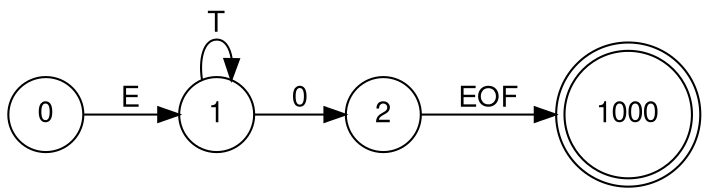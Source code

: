 digraph finite_state_machine {
	fontname="Helvetica,Arial,sans-serif"
	node [fontname="Helvetica,Arial,sans-serif"]
	edge [fontname="Helvetica,Arial,sans-serif"]
	rankdir=LR;
	node [shape = doublecircle]; 1000 ; 
	node [shape = circle];
	2 -> 1000 [label = "EOF"];
	0 -> 1 [label = "E"];
	1 -> 2 [label = "0"];
	1 -> 1 [label = "T"];
}